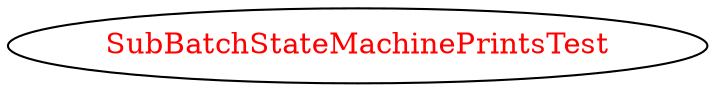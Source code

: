 digraph dependencyGraph {
 concentrate=true;
 ranksep="2.0";
 rankdir="LR"; 
 splines="ortho";
"SubBatchStateMachinePrintsTest" [fontcolor="red"];
}